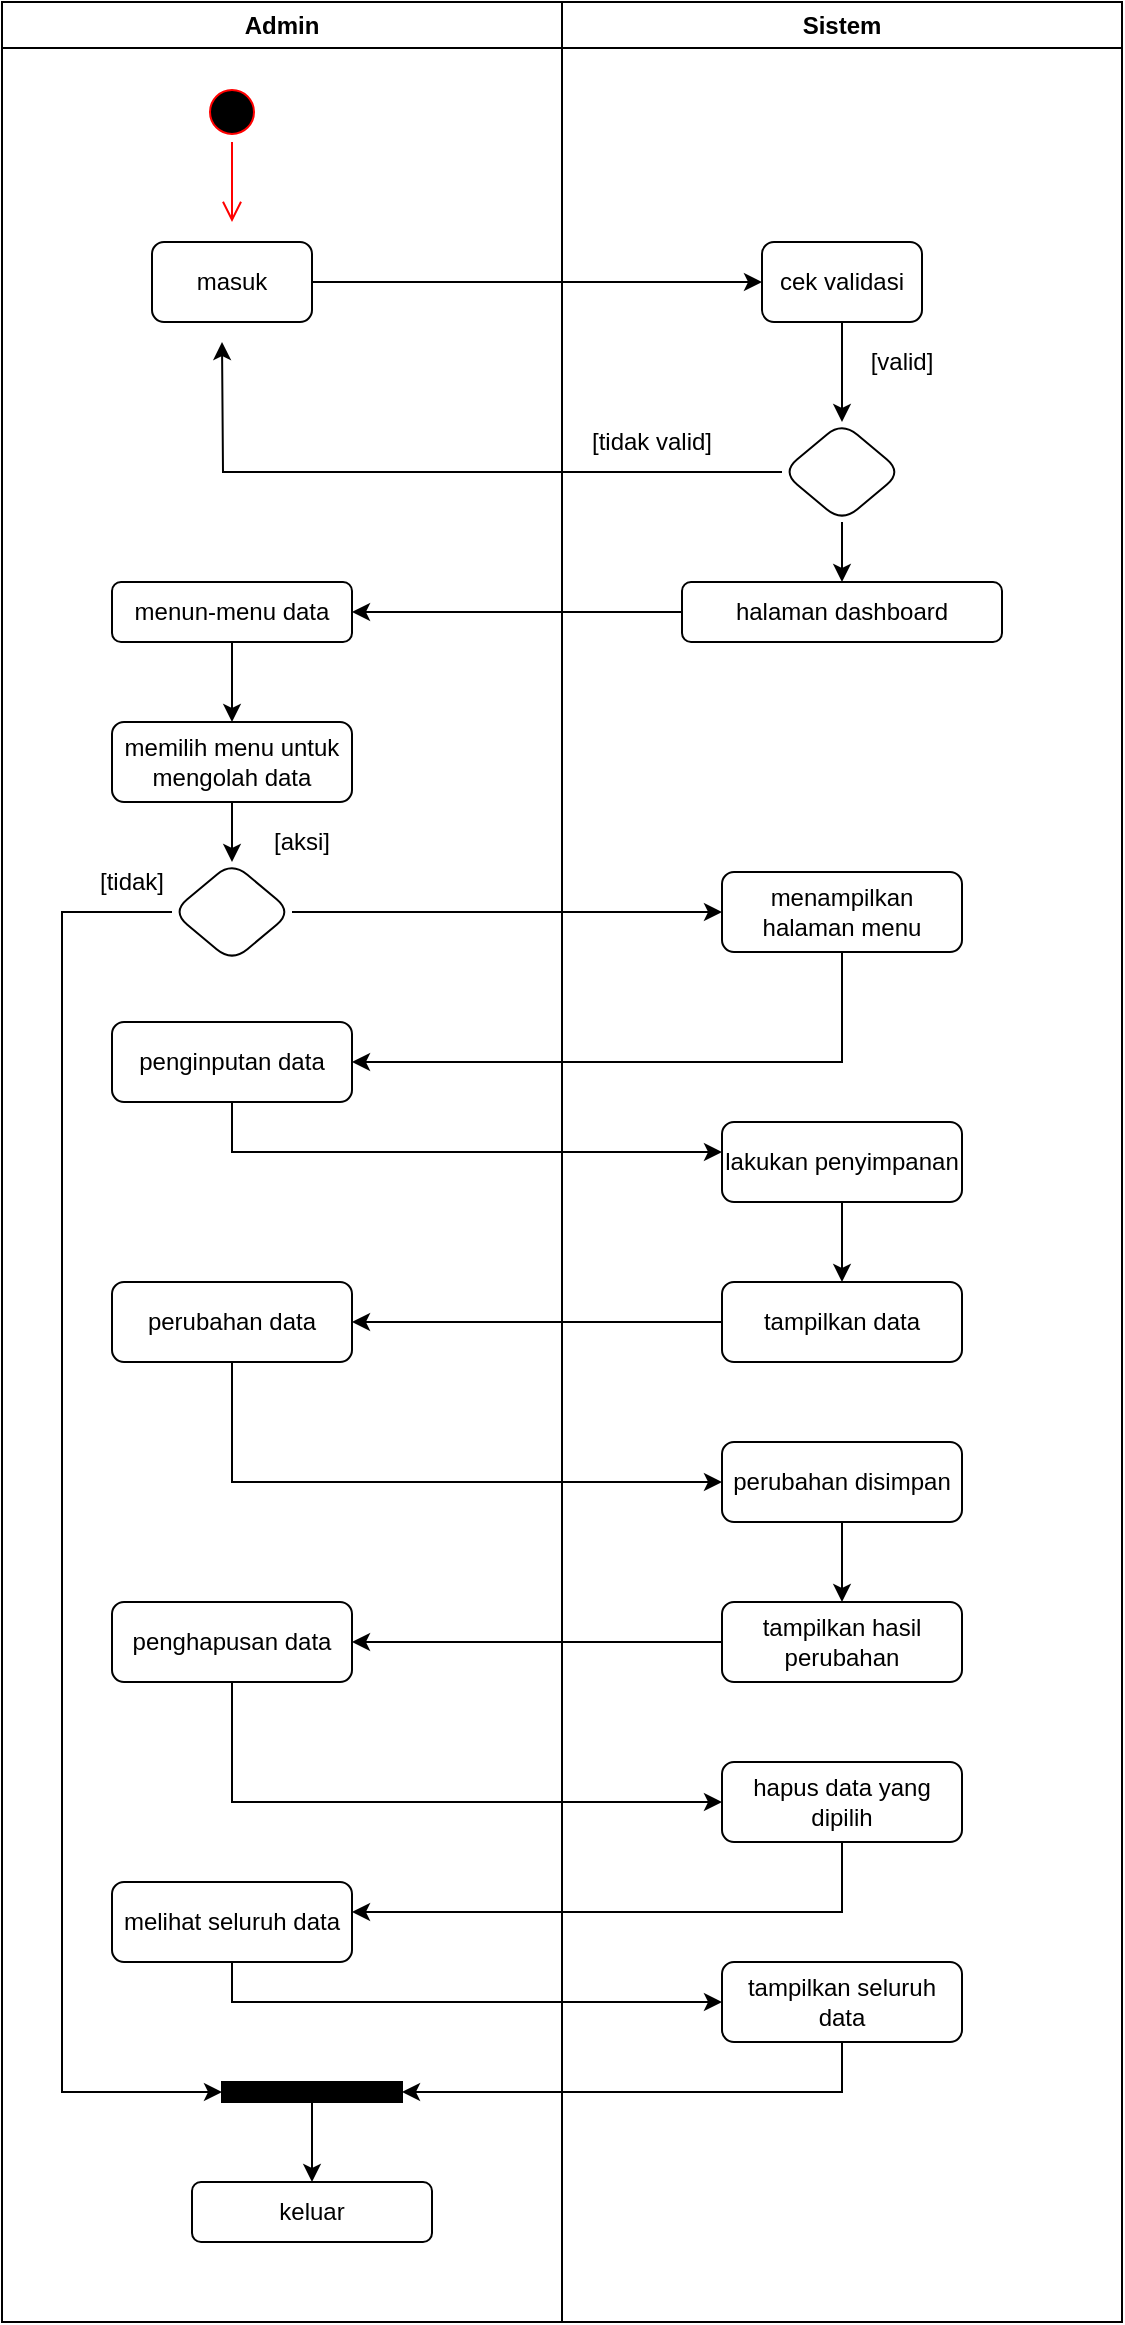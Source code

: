 <mxfile version="13.6.5" type="device"><diagram name="Page-1" id="e7e014a7-5840-1c2e-5031-d8a46d1fe8dd"><mxGraphModel dx="1422" dy="830" grid="1" gridSize="10" guides="1" tooltips="1" connect="1" arrows="1" fold="1" page="1" pageScale="1" pageWidth="1169" pageHeight="826" background="#ffffff" math="0" shadow="0"><root><mxCell id="0"/><mxCell id="1" parent="0"/><mxCell id="2" value="Admin" style="swimlane;whiteSpace=wrap" parent="1" vertex="1"><mxGeometry x="360" y="80" width="280" height="1160" as="geometry"/></mxCell><mxCell id="5" value="" style="ellipse;shape=startState;fillColor=#000000;strokeColor=#ff0000;" parent="2" vertex="1"><mxGeometry x="100" y="40" width="30" height="30" as="geometry"/></mxCell><mxCell id="6" value="" style="edgeStyle=elbowEdgeStyle;elbow=horizontal;verticalAlign=bottom;endArrow=open;endSize=8;strokeColor=#FF0000;endFill=1;rounded=0" parent="2" source="5" edge="1"><mxGeometry x="100" y="40" as="geometry"><mxPoint x="115" y="110" as="targetPoint"/></mxGeometry></mxCell><mxCell id="-xu4G5TqbW8GZrEPYZMp-41" value="masuk" style="rounded=1;whiteSpace=wrap;html=1;" vertex="1" parent="2"><mxGeometry x="75" y="120" width="80" height="40" as="geometry"/></mxCell><mxCell id="-xu4G5TqbW8GZrEPYZMp-53" value="menun-menu data" style="whiteSpace=wrap;html=1;rounded=1;" vertex="1" parent="2"><mxGeometry x="55" y="290" width="120" height="30" as="geometry"/></mxCell><mxCell id="-xu4G5TqbW8GZrEPYZMp-55" value="memilih menu untuk mengolah data" style="whiteSpace=wrap;html=1;rounded=1;" vertex="1" parent="2"><mxGeometry x="55" y="360" width="120" height="40" as="geometry"/></mxCell><mxCell id="-xu4G5TqbW8GZrEPYZMp-56" value="" style="edgeStyle=orthogonalEdgeStyle;rounded=0;orthogonalLoop=1;jettySize=auto;html=1;" edge="1" parent="2" source="-xu4G5TqbW8GZrEPYZMp-53" target="-xu4G5TqbW8GZrEPYZMp-55"><mxGeometry relative="1" as="geometry"/></mxCell><mxCell id="-xu4G5TqbW8GZrEPYZMp-90" style="edgeStyle=orthogonalEdgeStyle;rounded=0;orthogonalLoop=1;jettySize=auto;html=1;entryX=0;entryY=0.5;entryDx=0;entryDy=0;" edge="1" parent="2" source="-xu4G5TqbW8GZrEPYZMp-57" target="-xu4G5TqbW8GZrEPYZMp-88"><mxGeometry relative="1" as="geometry"><Array as="points"><mxPoint x="30" y="455"/><mxPoint x="30" y="1045"/></Array></mxGeometry></mxCell><mxCell id="-xu4G5TqbW8GZrEPYZMp-57" value="" style="rhombus;whiteSpace=wrap;html=1;rounded=1;" vertex="1" parent="2"><mxGeometry x="85" y="430" width="60" height="50" as="geometry"/></mxCell><mxCell id="-xu4G5TqbW8GZrEPYZMp-58" value="" style="edgeStyle=orthogonalEdgeStyle;rounded=0;orthogonalLoop=1;jettySize=auto;html=1;" edge="1" parent="2" source="-xu4G5TqbW8GZrEPYZMp-55" target="-xu4G5TqbW8GZrEPYZMp-57"><mxGeometry relative="1" as="geometry"/></mxCell><mxCell id="-xu4G5TqbW8GZrEPYZMp-59" value="[aksi]" style="text;html=1;strokeColor=none;fillColor=none;align=center;verticalAlign=middle;whiteSpace=wrap;rounded=0;" vertex="1" parent="2"><mxGeometry x="130" y="410" width="40" height="20" as="geometry"/></mxCell><mxCell id="-xu4G5TqbW8GZrEPYZMp-62" value="penginputan data" style="whiteSpace=wrap;html=1;rounded=1;" vertex="1" parent="2"><mxGeometry x="55" y="510" width="120" height="40" as="geometry"/></mxCell><mxCell id="-xu4G5TqbW8GZrEPYZMp-68" value="perubahan data" style="whiteSpace=wrap;html=1;rounded=1;" vertex="1" parent="2"><mxGeometry x="55" y="640" width="120" height="40" as="geometry"/></mxCell><mxCell id="-xu4G5TqbW8GZrEPYZMp-74" value="penghapusan data" style="whiteSpace=wrap;html=1;rounded=1;" vertex="1" parent="2"><mxGeometry x="55" y="800" width="120" height="40" as="geometry"/></mxCell><mxCell id="-xu4G5TqbW8GZrEPYZMp-79" value="melihat seluruh data" style="whiteSpace=wrap;html=1;rounded=1;" vertex="1" parent="2"><mxGeometry x="55" y="940" width="120" height="40" as="geometry"/></mxCell><mxCell id="-xu4G5TqbW8GZrEPYZMp-85" value="[tidak]" style="text;html=1;strokeColor=none;fillColor=none;align=center;verticalAlign=middle;whiteSpace=wrap;rounded=0;" vertex="1" parent="2"><mxGeometry x="45" y="430" width="40" height="20" as="geometry"/></mxCell><mxCell id="-xu4G5TqbW8GZrEPYZMp-92" style="edgeStyle=orthogonalEdgeStyle;rounded=0;orthogonalLoop=1;jettySize=auto;html=1;" edge="1" parent="2" source="-xu4G5TqbW8GZrEPYZMp-88" target="-xu4G5TqbW8GZrEPYZMp-91"><mxGeometry relative="1" as="geometry"/></mxCell><mxCell id="-xu4G5TqbW8GZrEPYZMp-88" value="" style="rounded=0;whiteSpace=wrap;html=1;fillColor=#000000;" vertex="1" parent="2"><mxGeometry x="110" y="1040" width="90" height="10" as="geometry"/></mxCell><mxCell id="-xu4G5TqbW8GZrEPYZMp-91" value="keluar" style="rounded=1;whiteSpace=wrap;html=1;fillColor=#FFFFFF;" vertex="1" parent="2"><mxGeometry x="95" y="1090" width="120" height="30" as="geometry"/></mxCell><mxCell id="3" value="Sistem" style="swimlane;whiteSpace=wrap" parent="1" vertex="1"><mxGeometry x="640" y="80" width="280" height="1160" as="geometry"/></mxCell><mxCell id="-xu4G5TqbW8GZrEPYZMp-42" value="cek validasi" style="whiteSpace=wrap;html=1;rounded=1;" vertex="1" parent="3"><mxGeometry x="100" y="120" width="80" height="40" as="geometry"/></mxCell><mxCell id="-xu4G5TqbW8GZrEPYZMp-44" value="" style="rhombus;whiteSpace=wrap;html=1;rounded=1;" vertex="1" parent="3"><mxGeometry x="110" y="210" width="60" height="50" as="geometry"/></mxCell><mxCell id="-xu4G5TqbW8GZrEPYZMp-45" value="" style="edgeStyle=orthogonalEdgeStyle;rounded=0;orthogonalLoop=1;jettySize=auto;html=1;" edge="1" parent="3" source="-xu4G5TqbW8GZrEPYZMp-42" target="-xu4G5TqbW8GZrEPYZMp-44"><mxGeometry relative="1" as="geometry"/></mxCell><mxCell id="-xu4G5TqbW8GZrEPYZMp-49" value="[valid]" style="text;html=1;strokeColor=none;fillColor=none;align=center;verticalAlign=middle;whiteSpace=wrap;rounded=0;" vertex="1" parent="3"><mxGeometry x="150" y="170" width="40" height="20" as="geometry"/></mxCell><mxCell id="-xu4G5TqbW8GZrEPYZMp-50" value="[tidak valid]" style="text;html=1;strokeColor=none;fillColor=none;align=center;verticalAlign=middle;whiteSpace=wrap;rounded=0;" vertex="1" parent="3"><mxGeometry y="210" width="90" height="20" as="geometry"/></mxCell><mxCell id="-xu4G5TqbW8GZrEPYZMp-51" value="halaman dashboard" style="whiteSpace=wrap;html=1;rounded=1;" vertex="1" parent="3"><mxGeometry x="60" y="290" width="160" height="30" as="geometry"/></mxCell><mxCell id="-xu4G5TqbW8GZrEPYZMp-52" value="" style="edgeStyle=orthogonalEdgeStyle;rounded=0;orthogonalLoop=1;jettySize=auto;html=1;" edge="1" parent="3" source="-xu4G5TqbW8GZrEPYZMp-44" target="-xu4G5TqbW8GZrEPYZMp-51"><mxGeometry relative="1" as="geometry"/></mxCell><mxCell id="-xu4G5TqbW8GZrEPYZMp-60" value="menampilkan halaman menu" style="whiteSpace=wrap;html=1;rounded=1;" vertex="1" parent="3"><mxGeometry x="80" y="435" width="120" height="40" as="geometry"/></mxCell><mxCell id="-xu4G5TqbW8GZrEPYZMp-64" value="lakukan penyimpanan" style="whiteSpace=wrap;html=1;rounded=1;" vertex="1" parent="3"><mxGeometry x="80" y="560" width="120" height="40" as="geometry"/></mxCell><mxCell id="-xu4G5TqbW8GZrEPYZMp-66" value="tampilkan data" style="whiteSpace=wrap;html=1;rounded=1;" vertex="1" parent="3"><mxGeometry x="80" y="640" width="120" height="40" as="geometry"/></mxCell><mxCell id="-xu4G5TqbW8GZrEPYZMp-67" value="" style="edgeStyle=orthogonalEdgeStyle;rounded=0;orthogonalLoop=1;jettySize=auto;html=1;" edge="1" parent="3" source="-xu4G5TqbW8GZrEPYZMp-64" target="-xu4G5TqbW8GZrEPYZMp-66"><mxGeometry relative="1" as="geometry"/></mxCell><mxCell id="-xu4G5TqbW8GZrEPYZMp-72" value="tampilkan hasil perubahan" style="whiteSpace=wrap;html=1;rounded=1;" vertex="1" parent="3"><mxGeometry x="80" y="800" width="120" height="40" as="geometry"/></mxCell><mxCell id="-xu4G5TqbW8GZrEPYZMp-76" value="hapus data yang dipilih" style="whiteSpace=wrap;html=1;rounded=1;" vertex="1" parent="3"><mxGeometry x="80" y="880" width="120" height="40" as="geometry"/></mxCell><mxCell id="-xu4G5TqbW8GZrEPYZMp-81" value="tampilkan seluruh data" style="whiteSpace=wrap;html=1;rounded=1;" vertex="1" parent="3"><mxGeometry x="80" y="980" width="120" height="40" as="geometry"/></mxCell><mxCell id="-xu4G5TqbW8GZrEPYZMp-43" value="" style="edgeStyle=orthogonalEdgeStyle;rounded=0;orthogonalLoop=1;jettySize=auto;html=1;" edge="1" parent="1" source="-xu4G5TqbW8GZrEPYZMp-41" target="-xu4G5TqbW8GZrEPYZMp-42"><mxGeometry relative="1" as="geometry"/></mxCell><mxCell id="-xu4G5TqbW8GZrEPYZMp-48" style="edgeStyle=orthogonalEdgeStyle;rounded=0;orthogonalLoop=1;jettySize=auto;html=1;" edge="1" parent="1" source="-xu4G5TqbW8GZrEPYZMp-44"><mxGeometry relative="1" as="geometry"><mxPoint x="470" y="250" as="targetPoint"/></mxGeometry></mxCell><mxCell id="-xu4G5TqbW8GZrEPYZMp-54" value="" style="edgeStyle=orthogonalEdgeStyle;rounded=0;orthogonalLoop=1;jettySize=auto;html=1;" edge="1" parent="1" source="-xu4G5TqbW8GZrEPYZMp-51" target="-xu4G5TqbW8GZrEPYZMp-53"><mxGeometry relative="1" as="geometry"/></mxCell><mxCell id="-xu4G5TqbW8GZrEPYZMp-61" value="" style="edgeStyle=orthogonalEdgeStyle;rounded=0;orthogonalLoop=1;jettySize=auto;html=1;" edge="1" parent="1" source="-xu4G5TqbW8GZrEPYZMp-57" target="-xu4G5TqbW8GZrEPYZMp-60"><mxGeometry relative="1" as="geometry"/></mxCell><mxCell id="-xu4G5TqbW8GZrEPYZMp-63" value="" style="edgeStyle=orthogonalEdgeStyle;rounded=0;orthogonalLoop=1;jettySize=auto;html=1;" edge="1" parent="1" source="-xu4G5TqbW8GZrEPYZMp-60" target="-xu4G5TqbW8GZrEPYZMp-62"><mxGeometry relative="1" as="geometry"><Array as="points"><mxPoint x="780" y="610"/></Array></mxGeometry></mxCell><mxCell id="-xu4G5TqbW8GZrEPYZMp-65" value="" style="edgeStyle=orthogonalEdgeStyle;rounded=0;orthogonalLoop=1;jettySize=auto;html=1;" edge="1" parent="1" source="-xu4G5TqbW8GZrEPYZMp-62" target="-xu4G5TqbW8GZrEPYZMp-64"><mxGeometry relative="1" as="geometry"><Array as="points"><mxPoint x="475" y="655"/></Array></mxGeometry></mxCell><mxCell id="-xu4G5TqbW8GZrEPYZMp-69" value="" style="edgeStyle=orthogonalEdgeStyle;rounded=0;orthogonalLoop=1;jettySize=auto;html=1;" edge="1" parent="1" source="-xu4G5TqbW8GZrEPYZMp-66" target="-xu4G5TqbW8GZrEPYZMp-68"><mxGeometry relative="1" as="geometry"/></mxCell><mxCell id="-xu4G5TqbW8GZrEPYZMp-73" value="" style="edgeStyle=orthogonalEdgeStyle;rounded=0;orthogonalLoop=1;jettySize=auto;html=1;" edge="1" parent="1" source="-xu4G5TqbW8GZrEPYZMp-70" target="-xu4G5TqbW8GZrEPYZMp-72"><mxGeometry relative="1" as="geometry"/></mxCell><mxCell id="-xu4G5TqbW8GZrEPYZMp-70" value="perubahan disimpan" style="whiteSpace=wrap;html=1;rounded=1;" vertex="1" parent="1"><mxGeometry x="720" y="800" width="120" height="40" as="geometry"/></mxCell><mxCell id="-xu4G5TqbW8GZrEPYZMp-71" value="" style="edgeStyle=orthogonalEdgeStyle;rounded=0;orthogonalLoop=1;jettySize=auto;html=1;" edge="1" parent="1" source="-xu4G5TqbW8GZrEPYZMp-68" target="-xu4G5TqbW8GZrEPYZMp-70"><mxGeometry relative="1" as="geometry"><Array as="points"><mxPoint x="475" y="820"/></Array></mxGeometry></mxCell><mxCell id="-xu4G5TqbW8GZrEPYZMp-75" value="" style="edgeStyle=orthogonalEdgeStyle;rounded=0;orthogonalLoop=1;jettySize=auto;html=1;" edge="1" parent="1" source="-xu4G5TqbW8GZrEPYZMp-72" target="-xu4G5TqbW8GZrEPYZMp-74"><mxGeometry relative="1" as="geometry"/></mxCell><mxCell id="-xu4G5TqbW8GZrEPYZMp-77" value="" style="edgeStyle=orthogonalEdgeStyle;rounded=0;orthogonalLoop=1;jettySize=auto;html=1;" edge="1" parent="1" source="-xu4G5TqbW8GZrEPYZMp-74" target="-xu4G5TqbW8GZrEPYZMp-76"><mxGeometry relative="1" as="geometry"><Array as="points"><mxPoint x="475" y="980"/></Array></mxGeometry></mxCell><mxCell id="-xu4G5TqbW8GZrEPYZMp-80" value="" style="edgeStyle=orthogonalEdgeStyle;rounded=0;orthogonalLoop=1;jettySize=auto;html=1;" edge="1" parent="1" source="-xu4G5TqbW8GZrEPYZMp-76" target="-xu4G5TqbW8GZrEPYZMp-79"><mxGeometry relative="1" as="geometry"><Array as="points"><mxPoint x="780" y="1035"/></Array></mxGeometry></mxCell><mxCell id="-xu4G5TqbW8GZrEPYZMp-82" value="" style="edgeStyle=orthogonalEdgeStyle;rounded=0;orthogonalLoop=1;jettySize=auto;html=1;" edge="1" parent="1" source="-xu4G5TqbW8GZrEPYZMp-79" target="-xu4G5TqbW8GZrEPYZMp-81"><mxGeometry relative="1" as="geometry"><Array as="points"><mxPoint x="475" y="1080"/></Array></mxGeometry></mxCell><mxCell id="-xu4G5TqbW8GZrEPYZMp-93" style="edgeStyle=orthogonalEdgeStyle;rounded=0;orthogonalLoop=1;jettySize=auto;html=1;entryX=1;entryY=0.5;entryDx=0;entryDy=0;" edge="1" parent="1" source="-xu4G5TqbW8GZrEPYZMp-81" target="-xu4G5TqbW8GZrEPYZMp-88"><mxGeometry relative="1" as="geometry"><Array as="points"><mxPoint x="780" y="1125"/></Array></mxGeometry></mxCell></root></mxGraphModel></diagram></mxfile>